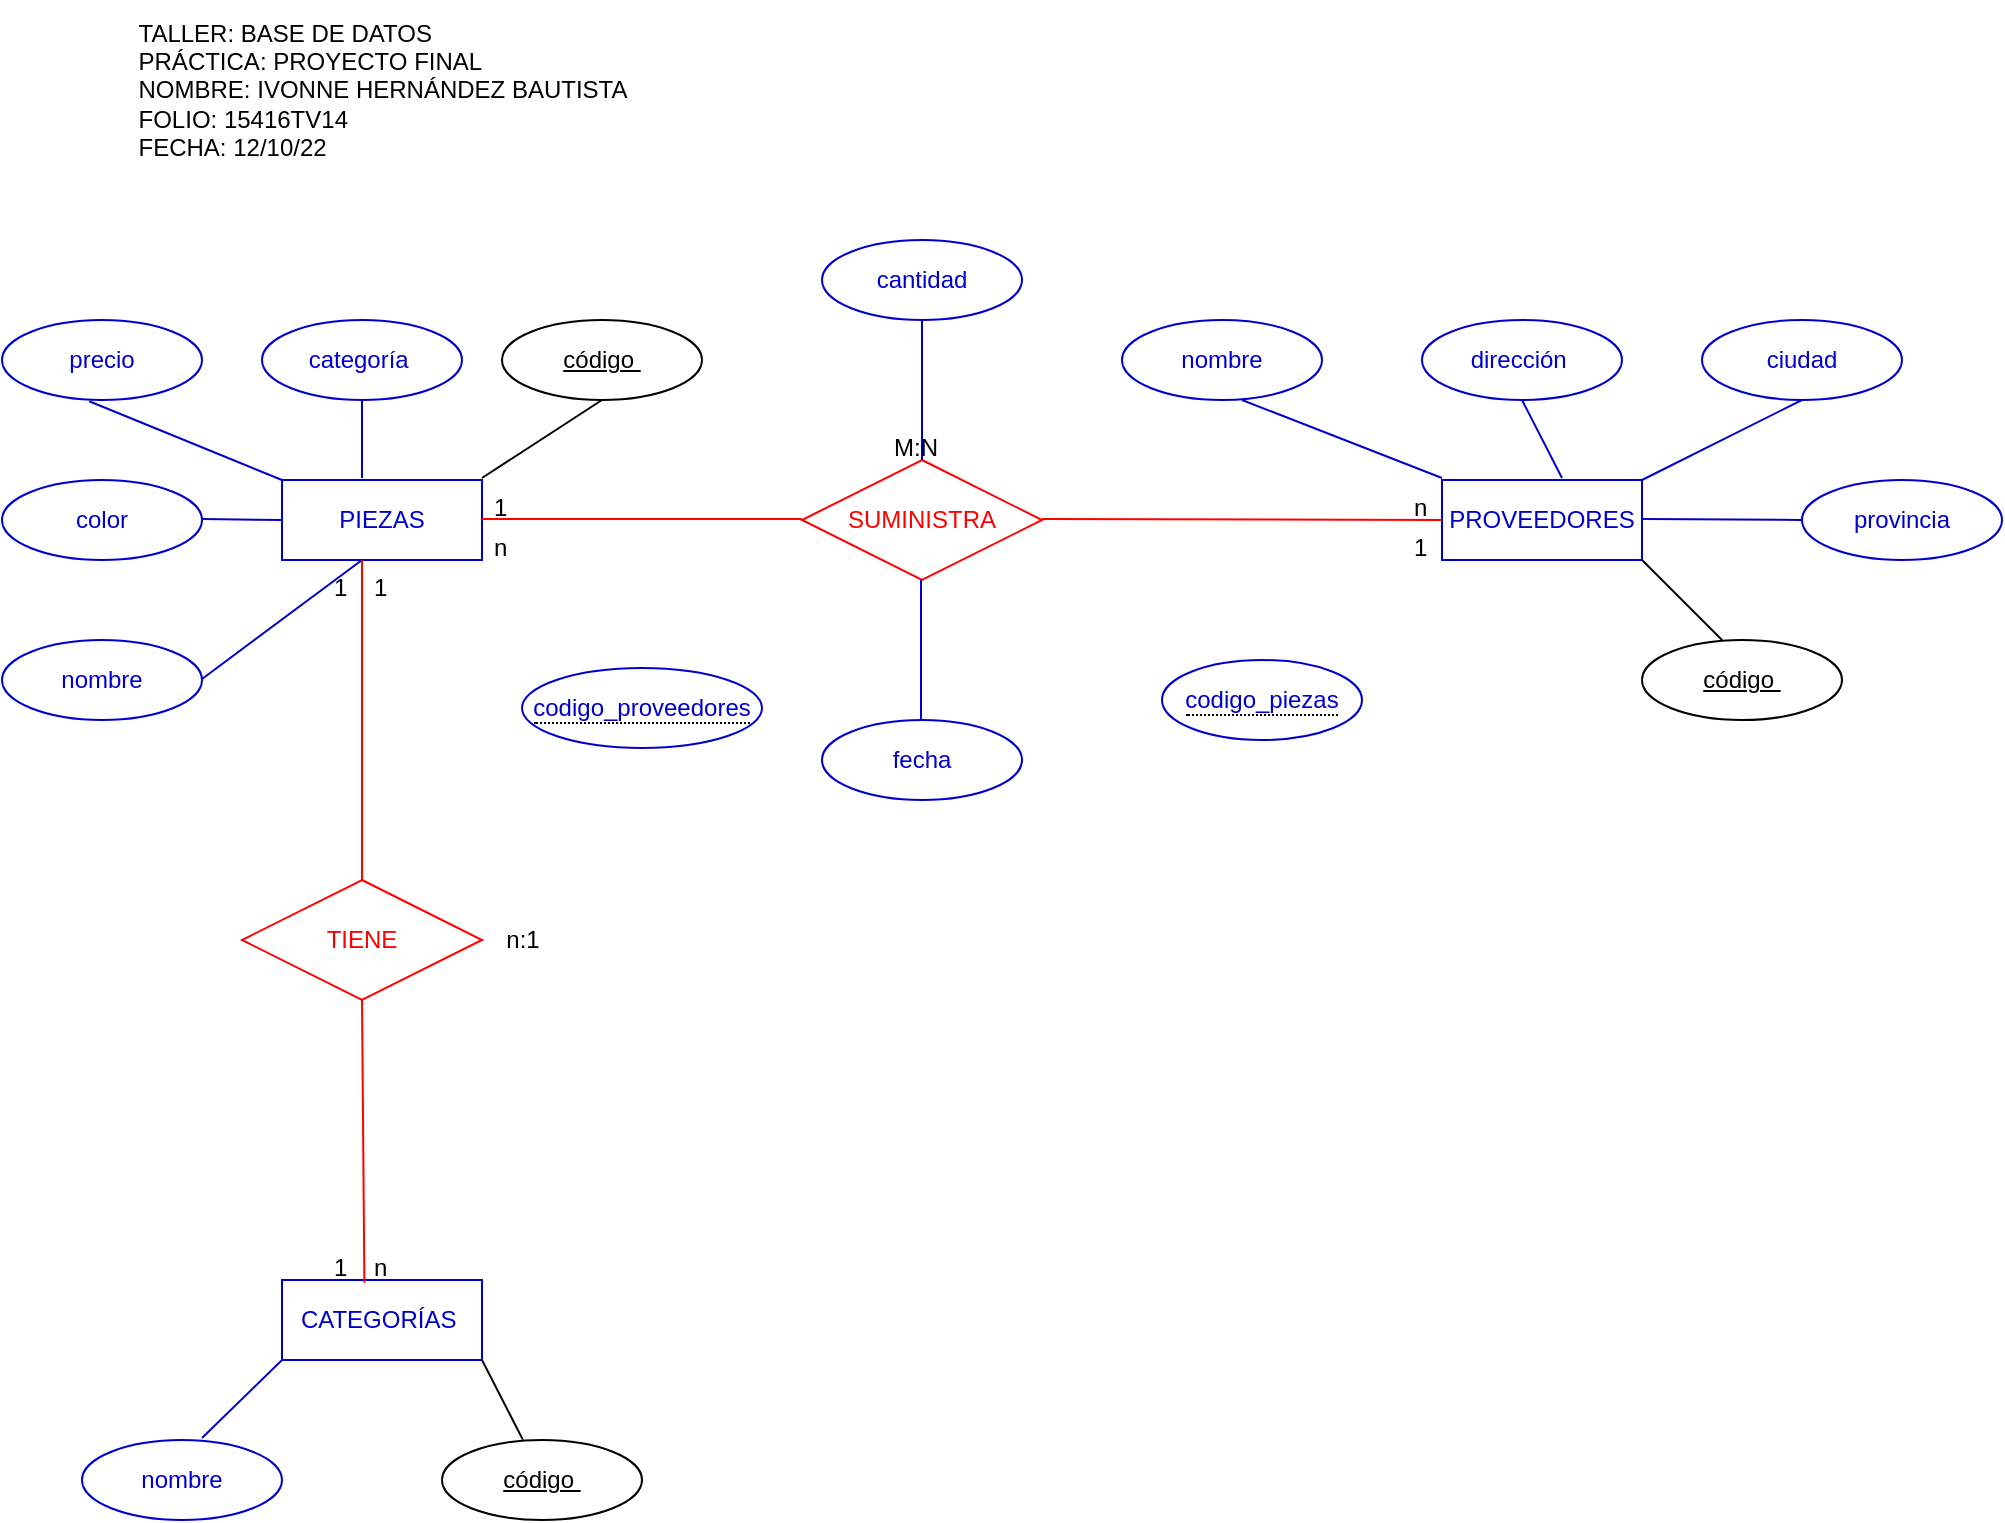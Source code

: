 <mxfile version="20.4.0" type="github">
  <diagram id="C_52Ca0h4Aw3n_u4SL9l" name="Página-1">
    <mxGraphModel dx="1038" dy="539" grid="1" gridSize="10" guides="1" tooltips="1" connect="1" arrows="1" fold="1" page="1" pageScale="1" pageWidth="1169" pageHeight="827" math="0" shadow="0">
      <root>
        <mxCell id="0" />
        <mxCell id="1" parent="0" />
        <mxCell id="GZpbhepSpUe1rYxqUkZz-1" value="&lt;font color=&quot;#0000cc&quot;&gt;PROVEEDORES&lt;/font&gt;" style="whiteSpace=wrap;html=1;align=center;strokeColor=#0000CC;" parent="1" vertex="1">
          <mxGeometry x="740" y="280" width="100" height="40" as="geometry" />
        </mxCell>
        <mxCell id="GZpbhepSpUe1rYxqUkZz-2" value="&lt;font color=&quot;#0000cc&quot;&gt;PIEZAS&lt;/font&gt;" style="whiteSpace=wrap;html=1;align=center;strokeColor=#0000CC;" parent="1" vertex="1">
          <mxGeometry x="160" y="280" width="100" height="40" as="geometry" />
        </mxCell>
        <mxCell id="GZpbhepSpUe1rYxqUkZz-3" value="&lt;font color=&quot;#0000cc&quot;&gt;CATEGORÍAS&amp;nbsp;&lt;/font&gt;" style="whiteSpace=wrap;html=1;align=center;strokeColor=#0000CC;" parent="1" vertex="1">
          <mxGeometry x="160" y="680" width="100" height="40" as="geometry" />
        </mxCell>
        <mxCell id="GZpbhepSpUe1rYxqUkZz-4" value="&lt;font color=&quot;#0000cc&quot;&gt;nombre&lt;/font&gt;" style="ellipse;whiteSpace=wrap;html=1;align=center;strokeColor=#0000CC;" parent="1" vertex="1">
          <mxGeometry x="20" y="360" width="100" height="40" as="geometry" />
        </mxCell>
        <mxCell id="GZpbhepSpUe1rYxqUkZz-5" value="&lt;font color=&quot;#0000cc&quot;&gt;dirección&amp;nbsp;&lt;/font&gt;" style="ellipse;whiteSpace=wrap;html=1;align=center;strokeColor=#0000CC;" parent="1" vertex="1">
          <mxGeometry x="730" y="200" width="100" height="40" as="geometry" />
        </mxCell>
        <mxCell id="GZpbhepSpUe1rYxqUkZz-6" value="&lt;font color=&quot;#0000cc&quot;&gt;ciudad&lt;/font&gt;" style="ellipse;whiteSpace=wrap;html=1;align=center;strokeColor=#0000CC;" parent="1" vertex="1">
          <mxGeometry x="870" y="200" width="100" height="40" as="geometry" />
        </mxCell>
        <mxCell id="GZpbhepSpUe1rYxqUkZz-7" value="&lt;font color=&quot;#0000cc&quot;&gt;provincia&lt;/font&gt;" style="ellipse;whiteSpace=wrap;html=1;align=center;strokeColor=#0000CC;" parent="1" vertex="1">
          <mxGeometry x="920" y="280" width="100" height="40" as="geometry" />
        </mxCell>
        <mxCell id="GZpbhepSpUe1rYxqUkZz-8" value="código&amp;nbsp;" style="ellipse;whiteSpace=wrap;html=1;align=center;fontStyle=4;" parent="1" vertex="1">
          <mxGeometry x="270" y="200" width="100" height="40" as="geometry" />
        </mxCell>
        <mxCell id="GZpbhepSpUe1rYxqUkZz-9" value="código&amp;nbsp;" style="ellipse;whiteSpace=wrap;html=1;align=center;fontStyle=4;strokeColor=#000000;" parent="1" vertex="1">
          <mxGeometry x="840" y="360" width="100" height="40" as="geometry" />
        </mxCell>
        <mxCell id="GZpbhepSpUe1rYxqUkZz-10" value="&lt;font color=&quot;#0000cc&quot;&gt;nombre&lt;/font&gt;" style="ellipse;whiteSpace=wrap;html=1;align=center;strokeColor=#0000CC;" parent="1" vertex="1">
          <mxGeometry x="580" y="200" width="100" height="40" as="geometry" />
        </mxCell>
        <mxCell id="GZpbhepSpUe1rYxqUkZz-11" value="&lt;font color=&quot;#0000cc&quot;&gt;color&lt;/font&gt;" style="ellipse;whiteSpace=wrap;html=1;align=center;strokeColor=#0000CC;" parent="1" vertex="1">
          <mxGeometry x="20" y="280" width="100" height="40" as="geometry" />
        </mxCell>
        <mxCell id="GZpbhepSpUe1rYxqUkZz-12" value="&lt;font color=&quot;#0000cc&quot;&gt;precio&lt;/font&gt;" style="ellipse;whiteSpace=wrap;html=1;align=center;strokeColor=#0000CC;" parent="1" vertex="1">
          <mxGeometry x="20" y="200" width="100" height="40" as="geometry" />
        </mxCell>
        <mxCell id="GZpbhepSpUe1rYxqUkZz-13" value="&lt;font color=&quot;#0000cc&quot;&gt;categoría&amp;nbsp;&lt;/font&gt;" style="ellipse;whiteSpace=wrap;html=1;align=center;strokeColor=#0000CC;" parent="1" vertex="1">
          <mxGeometry x="150" y="200" width="100" height="40" as="geometry" />
        </mxCell>
        <mxCell id="GZpbhepSpUe1rYxqUkZz-14" value="&lt;font color=&quot;#0000cc&quot;&gt;nombre&lt;/font&gt;" style="ellipse;whiteSpace=wrap;html=1;align=center;strokeColor=#0000CC;" parent="1" vertex="1">
          <mxGeometry x="60" y="760" width="100" height="40" as="geometry" />
        </mxCell>
        <mxCell id="GZpbhepSpUe1rYxqUkZz-15" value="código&amp;nbsp;" style="ellipse;whiteSpace=wrap;html=1;align=center;fontStyle=4;" parent="1" vertex="1">
          <mxGeometry x="240" y="760" width="100" height="40" as="geometry" />
        </mxCell>
        <mxCell id="GZpbhepSpUe1rYxqUkZz-16" value="&lt;font color=&quot;#ff0000&quot;&gt;SUMINISTRA&lt;/font&gt;" style="shape=rhombus;perimeter=rhombusPerimeter;whiteSpace=wrap;html=1;align=center;strokeColor=#FF0000;" parent="1" vertex="1">
          <mxGeometry x="420" y="270" width="120" height="60" as="geometry" />
        </mxCell>
        <mxCell id="GZpbhepSpUe1rYxqUkZz-18" value="&lt;font color=&quot;#ff0000&quot;&gt;TIENE&lt;/font&gt;" style="shape=rhombus;perimeter=rhombusPerimeter;whiteSpace=wrap;html=1;align=center;strokeColor=#FF0000;" parent="1" vertex="1">
          <mxGeometry x="140" y="480" width="120" height="60" as="geometry" />
        </mxCell>
        <mxCell id="GZpbhepSpUe1rYxqUkZz-19" value="" style="endArrow=none;html=1;rounded=0;fontColor=#0000CC;entryX=0.5;entryY=1;entryDx=0;entryDy=0;" parent="1" target="GZpbhepSpUe1rYxqUkZz-8" edge="1">
          <mxGeometry relative="1" as="geometry">
            <mxPoint x="260" y="279" as="sourcePoint" />
            <mxPoint x="420" y="279" as="targetPoint" />
          </mxGeometry>
        </mxCell>
        <mxCell id="GZpbhepSpUe1rYxqUkZz-20" value="" style="endArrow=none;html=1;rounded=0;fontColor=#0000CC;entryX=1;entryY=1;entryDx=0;entryDy=0;" parent="1" target="GZpbhepSpUe1rYxqUkZz-1" edge="1">
          <mxGeometry relative="1" as="geometry">
            <mxPoint x="880" y="360" as="sourcePoint" />
            <mxPoint x="940" y="321" as="targetPoint" />
          </mxGeometry>
        </mxCell>
        <mxCell id="GZpbhepSpUe1rYxqUkZz-21" value="" style="endArrow=none;html=1;rounded=0;fontColor=#0000CC;exitX=0.404;exitY=-0.005;exitDx=0;exitDy=0;exitPerimeter=0;entryX=1;entryY=1;entryDx=0;entryDy=0;" parent="1" source="GZpbhepSpUe1rYxqUkZz-15" target="GZpbhepSpUe1rYxqUkZz-3" edge="1">
          <mxGeometry relative="1" as="geometry">
            <mxPoint x="890" y="370" as="sourcePoint" />
            <mxPoint x="690" y="430" as="targetPoint" />
          </mxGeometry>
        </mxCell>
        <mxCell id="GZpbhepSpUe1rYxqUkZz-22" value="" style="endArrow=none;html=1;rounded=0;fontColor=#0000CC;strokeColor=#0000CC;" parent="1" edge="1">
          <mxGeometry relative="1" as="geometry">
            <mxPoint x="640" y="240" as="sourcePoint" />
            <mxPoint x="740" y="279" as="targetPoint" />
          </mxGeometry>
        </mxCell>
        <mxCell id="GZpbhepSpUe1rYxqUkZz-23" value="" style="endArrow=none;html=1;rounded=0;fontColor=#0000CC;strokeColor=#0000CC;" parent="1" edge="1">
          <mxGeometry relative="1" as="geometry">
            <mxPoint x="840" y="299.5" as="sourcePoint" />
            <mxPoint x="920" y="300" as="targetPoint" />
          </mxGeometry>
        </mxCell>
        <mxCell id="GZpbhepSpUe1rYxqUkZz-24" value="" style="endArrow=none;html=1;rounded=0;fontColor=#0000CC;strokeColor=#0000CC;entryX=0.5;entryY=1;entryDx=0;entryDy=0;" parent="1" target="GZpbhepSpUe1rYxqUkZz-6" edge="1">
          <mxGeometry relative="1" as="geometry">
            <mxPoint x="840" y="280" as="sourcePoint" />
            <mxPoint x="1000" y="280" as="targetPoint" />
          </mxGeometry>
        </mxCell>
        <mxCell id="GZpbhepSpUe1rYxqUkZz-25" value="" style="endArrow=none;html=1;rounded=0;fontColor=#0000CC;strokeColor=#0000CC;entryX=0.5;entryY=1;entryDx=0;entryDy=0;" parent="1" target="GZpbhepSpUe1rYxqUkZz-5" edge="1">
          <mxGeometry relative="1" as="geometry">
            <mxPoint x="800" y="279" as="sourcePoint" />
            <mxPoint x="960" y="279" as="targetPoint" />
          </mxGeometry>
        </mxCell>
        <mxCell id="GZpbhepSpUe1rYxqUkZz-26" value="" style="endArrow=none;html=1;rounded=0;fontColor=#0000CC;strokeColor=#0000CC;entryX=0.5;entryY=1;entryDx=0;entryDy=0;" parent="1" target="GZpbhepSpUe1rYxqUkZz-13" edge="1">
          <mxGeometry relative="1" as="geometry">
            <mxPoint x="200" y="279" as="sourcePoint" />
            <mxPoint x="360" y="279" as="targetPoint" />
          </mxGeometry>
        </mxCell>
        <mxCell id="GZpbhepSpUe1rYxqUkZz-27" value="" style="endArrow=none;html=1;rounded=0;fontColor=#0000CC;strokeColor=#0000CC;entryX=0.436;entryY=1.015;entryDx=0;entryDy=0;entryPerimeter=0;" parent="1" target="GZpbhepSpUe1rYxqUkZz-12" edge="1">
          <mxGeometry relative="1" as="geometry">
            <mxPoint x="160" y="280" as="sourcePoint" />
            <mxPoint x="320" y="280" as="targetPoint" />
          </mxGeometry>
        </mxCell>
        <mxCell id="GZpbhepSpUe1rYxqUkZz-28" value="" style="endArrow=none;html=1;rounded=0;fontColor=#0000CC;strokeColor=#0000CC;" parent="1" edge="1">
          <mxGeometry relative="1" as="geometry">
            <mxPoint x="120" y="299.5" as="sourcePoint" />
            <mxPoint x="160" y="300" as="targetPoint" />
          </mxGeometry>
        </mxCell>
        <mxCell id="GZpbhepSpUe1rYxqUkZz-29" value="" style="endArrow=none;html=1;rounded=0;fontColor=#0000CC;strokeColor=#0000CC;" parent="1" edge="1">
          <mxGeometry relative="1" as="geometry">
            <mxPoint x="120" y="379.5" as="sourcePoint" />
            <mxPoint x="200" y="320" as="targetPoint" />
          </mxGeometry>
        </mxCell>
        <mxCell id="GZpbhepSpUe1rYxqUkZz-30" value="" style="endArrow=none;html=1;rounded=0;fontColor=#0000CC;strokeColor=#0000CC;entryX=0;entryY=1;entryDx=0;entryDy=0;" parent="1" target="GZpbhepSpUe1rYxqUkZz-3" edge="1">
          <mxGeometry relative="1" as="geometry">
            <mxPoint x="120" y="759" as="sourcePoint" />
            <mxPoint x="280" y="759" as="targetPoint" />
          </mxGeometry>
        </mxCell>
        <mxCell id="GZpbhepSpUe1rYxqUkZz-31" value="" style="endArrow=none;html=1;rounded=0;fontColor=#0000CC;strokeColor=#FF0000;entryX=0;entryY=0.5;entryDx=0;entryDy=0;" parent="1" target="GZpbhepSpUe1rYxqUkZz-1" edge="1">
          <mxGeometry relative="1" as="geometry">
            <mxPoint x="540" y="299.5" as="sourcePoint" />
            <mxPoint x="700" y="299.5" as="targetPoint" />
          </mxGeometry>
        </mxCell>
        <mxCell id="GZpbhepSpUe1rYxqUkZz-32" value="" style="endArrow=none;html=1;rounded=0;fontColor=#0000CC;strokeColor=#FF0000;" parent="1" edge="1">
          <mxGeometry relative="1" as="geometry">
            <mxPoint x="260" y="299.5" as="sourcePoint" />
            <mxPoint x="420" y="299.5" as="targetPoint" />
          </mxGeometry>
        </mxCell>
        <mxCell id="GZpbhepSpUe1rYxqUkZz-33" value="" style="endArrow=none;html=1;rounded=0;fontColor=#0000CC;strokeColor=#FF0000;entryX=0.412;entryY=0.035;entryDx=0;entryDy=0;entryPerimeter=0;" parent="1" target="GZpbhepSpUe1rYxqUkZz-3" edge="1">
          <mxGeometry relative="1" as="geometry">
            <mxPoint x="200" y="540" as="sourcePoint" />
            <mxPoint x="360" y="540" as="targetPoint" />
          </mxGeometry>
        </mxCell>
        <mxCell id="GZpbhepSpUe1rYxqUkZz-34" value="" style="endArrow=none;html=1;rounded=0;fontColor=#0000CC;strokeColor=#FF0000;entryX=0.4;entryY=1;entryDx=0;entryDy=0;entryPerimeter=0;" parent="1" target="GZpbhepSpUe1rYxqUkZz-2" edge="1">
          <mxGeometry relative="1" as="geometry">
            <mxPoint x="200" y="480" as="sourcePoint" />
            <mxPoint x="360" y="480" as="targetPoint" />
          </mxGeometry>
        </mxCell>
        <mxCell id="GZpbhepSpUe1rYxqUkZz-35" value="1" style="text;strokeColor=none;fillColor=none;spacingLeft=4;spacingRight=4;overflow=hidden;rotatable=0;points=[[0,0.5],[1,0.5]];portConstraint=eastwest;fontSize=12;fontColor=#000000;" parent="1" vertex="1">
          <mxGeometry x="180" y="320" width="20" height="30" as="geometry" />
        </mxCell>
        <mxCell id="GZpbhepSpUe1rYxqUkZz-36" value="1" style="text;strokeColor=none;fillColor=none;spacingLeft=4;spacingRight=4;overflow=hidden;rotatable=0;points=[[0,0.5],[1,0.5]];portConstraint=eastwest;fontSize=12;fontColor=#000000;" parent="1" vertex="1">
          <mxGeometry x="180" y="660" width="20" height="30" as="geometry" />
        </mxCell>
        <mxCell id="GZpbhepSpUe1rYxqUkZz-37" value="1" style="text;strokeColor=none;fillColor=none;spacingLeft=4;spacingRight=4;overflow=hidden;rotatable=0;points=[[0,0.5],[1,0.5]];portConstraint=eastwest;fontSize=12;fontColor=#000000;" parent="1" vertex="1">
          <mxGeometry x="260" y="280" width="20" height="30" as="geometry" />
        </mxCell>
        <mxCell id="GZpbhepSpUe1rYxqUkZz-38" value="n" style="text;strokeColor=none;fillColor=none;spacingLeft=4;spacingRight=4;overflow=hidden;rotatable=0;points=[[0,0.5],[1,0.5]];portConstraint=eastwest;fontSize=12;fontColor=#000000;" parent="1" vertex="1">
          <mxGeometry x="720" y="280" width="20" height="30" as="geometry" />
        </mxCell>
        <mxCell id="GZpbhepSpUe1rYxqUkZz-42" value="n" style="text;strokeColor=none;fillColor=none;spacingLeft=4;spacingRight=4;overflow=hidden;rotatable=0;points=[[0,0.5],[1,0.5]];portConstraint=eastwest;fontSize=12;fontColor=#000000;" parent="1" vertex="1">
          <mxGeometry x="260" y="300" width="20" height="30" as="geometry" />
        </mxCell>
        <mxCell id="GZpbhepSpUe1rYxqUkZz-43" value="1" style="text;strokeColor=none;fillColor=none;spacingLeft=4;spacingRight=4;overflow=hidden;rotatable=0;points=[[0,0.5],[1,0.5]];portConstraint=eastwest;fontSize=12;fontColor=#000000;" parent="1" vertex="1">
          <mxGeometry x="720" y="300" width="20" height="30" as="geometry" />
        </mxCell>
        <mxCell id="GZpbhepSpUe1rYxqUkZz-46" value="&lt;div style=&quot;text-align: left;&quot;&gt;&lt;span style=&quot;background-color: initial;&quot;&gt;&lt;font style=&quot;vertical-align: inherit;&quot;&gt;&lt;font style=&quot;vertical-align: inherit;&quot;&gt;&lt;font style=&quot;vertical-align: inherit;&quot;&gt;&lt;font style=&quot;vertical-align: inherit;&quot;&gt;&lt;font style=&quot;vertical-align: inherit;&quot;&gt;&lt;font style=&quot;vertical-align: inherit;&quot;&gt;&lt;font style=&quot;vertical-align: inherit;&quot;&gt;&lt;font style=&quot;vertical-align: inherit;&quot;&gt;TALLER: BASE DE DATOS&lt;/font&gt;&lt;/font&gt;&lt;/font&gt;&lt;/font&gt;&lt;/font&gt;&lt;/font&gt;&lt;/font&gt;&lt;/font&gt;&lt;/span&gt;&lt;/div&gt;&lt;font style=&quot;vertical-align: inherit;&quot;&gt;&lt;font style=&quot;vertical-align: inherit;&quot;&gt;&lt;font style=&quot;vertical-align: inherit;&quot;&gt;&lt;font style=&quot;vertical-align: inherit;&quot;&gt;&lt;font style=&quot;vertical-align: inherit;&quot;&gt;&lt;font style=&quot;vertical-align: inherit;&quot;&gt;&lt;font style=&quot;vertical-align: inherit;&quot;&gt;&lt;font style=&quot;vertical-align: inherit;&quot;&gt;&lt;font style=&quot;vertical-align: inherit;&quot;&gt;&lt;font style=&quot;vertical-align: inherit;&quot;&gt;&lt;div style=&quot;text-align: left;&quot;&gt;&lt;span style=&quot;background-color: initial;&quot;&gt;&lt;font style=&quot;vertical-align: inherit;&quot;&gt;&lt;font style=&quot;vertical-align: inherit;&quot;&gt;&lt;font style=&quot;vertical-align: inherit;&quot;&gt;&lt;font style=&quot;vertical-align: inherit;&quot;&gt;&lt;font style=&quot;vertical-align: inherit;&quot;&gt;&lt;font style=&quot;vertical-align: inherit;&quot;&gt;PRÁCTICA: PROYECTO FINAL&lt;/font&gt;&lt;/font&gt;&lt;/font&gt;&lt;/font&gt;&lt;/font&gt;&lt;/font&gt;&lt;/span&gt;&lt;/div&gt;&lt;/font&gt;&lt;/font&gt;&lt;/font&gt;&lt;/font&gt;&lt;font style=&quot;vertical-align: inherit;&quot;&gt;&lt;div style=&quot;text-align: left;&quot;&gt;&lt;span style=&quot;background-color: initial;&quot;&gt;&lt;font style=&quot;vertical-align: inherit;&quot;&gt;&lt;font style=&quot;vertical-align: inherit;&quot;&gt;&lt;font style=&quot;vertical-align: inherit;&quot;&gt;&lt;font style=&quot;vertical-align: inherit;&quot;&gt;&lt;font style=&quot;vertical-align: inherit;&quot;&gt;&lt;font style=&quot;vertical-align: inherit;&quot;&gt;&lt;font style=&quot;vertical-align: inherit;&quot;&gt;&lt;font style=&quot;vertical-align: inherit;&quot;&gt;NOMBRE: IVONNE HERNÁNDEZ BAUTISTA&lt;/font&gt;&lt;/font&gt;&lt;/font&gt;&lt;/font&gt;&lt;/font&gt;&lt;/font&gt;&lt;/font&gt;&lt;/font&gt;&lt;/span&gt;&lt;/div&gt;&lt;div style=&quot;text-align: left;&quot;&gt;&lt;span style=&quot;background-color: initial;&quot;&gt;&lt;font style=&quot;vertical-align: inherit;&quot;&gt;&lt;font style=&quot;vertical-align: inherit;&quot;&gt;&lt;font style=&quot;vertical-align: inherit;&quot;&gt;&lt;font style=&quot;vertical-align: inherit;&quot;&gt;FOLIO: 15416TV14&lt;/font&gt;&lt;/font&gt;&lt;/font&gt;&lt;/font&gt;&lt;/span&gt;&lt;/div&gt;&lt;div style=&quot;text-align: left;&quot;&gt;&lt;span style=&quot;background-color: initial;&quot;&gt;&lt;font style=&quot;vertical-align: inherit;&quot;&gt;&lt;font style=&quot;vertical-align: inherit;&quot;&gt;&lt;font style=&quot;vertical-align: inherit;&quot;&gt;&lt;font style=&quot;vertical-align: inherit;&quot;&gt;&lt;font style=&quot;vertical-align: inherit;&quot;&gt;&lt;font style=&quot;vertical-align: inherit;&quot;&gt;FECHA: 12/10/22&lt;/font&gt;&lt;/font&gt;&lt;/font&gt;&lt;/font&gt;&lt;/font&gt;&lt;/font&gt;&lt;/span&gt;&lt;/div&gt;&lt;/font&gt;&lt;/font&gt;&lt;/font&gt;&lt;/font&gt;&lt;/font&gt;&lt;/font&gt;&lt;/font&gt;" style="text;html=1;align=center;verticalAlign=middle;resizable=0;points=[];autosize=1;strokeColor=none;fillColor=none;" parent="1" vertex="1">
          <mxGeometry x="75" y="40" width="270" height="90" as="geometry" />
        </mxCell>
        <mxCell id="9TSrdUc9qVJ3VwBVBve3-1" value="&lt;font color=&quot;#0000cc&quot;&gt;cantidad&lt;/font&gt;" style="ellipse;whiteSpace=wrap;html=1;align=center;strokeColor=#0000CC;" parent="1" vertex="1">
          <mxGeometry x="430" y="160" width="100" height="40" as="geometry" />
        </mxCell>
        <mxCell id="9TSrdUc9qVJ3VwBVBve3-2" value="&lt;font color=&quot;#0000cc&quot;&gt;fecha&lt;/font&gt;" style="ellipse;whiteSpace=wrap;html=1;align=center;strokeColor=#0000CC;" parent="1" vertex="1">
          <mxGeometry x="430" y="400" width="100" height="40" as="geometry" />
        </mxCell>
        <mxCell id="9TSrdUc9qVJ3VwBVBve3-3" value="" style="endArrow=none;html=1;rounded=0;fontColor=#0000CC;strokeColor=#0000CC;entryX=0.5;entryY=1;entryDx=0;entryDy=0;" parent="1" target="9TSrdUc9qVJ3VwBVBve3-1" edge="1">
          <mxGeometry relative="1" as="geometry">
            <mxPoint x="480" y="270" as="sourcePoint" />
            <mxPoint x="580" y="309" as="targetPoint" />
          </mxGeometry>
        </mxCell>
        <mxCell id="9TSrdUc9qVJ3VwBVBve3-4" value="" style="endArrow=none;html=1;rounded=0;fontColor=#0000CC;strokeColor=#0000CC;entryX=0.5;entryY=1;entryDx=0;entryDy=0;" parent="1" edge="1">
          <mxGeometry relative="1" as="geometry">
            <mxPoint x="479.5" y="400" as="sourcePoint" />
            <mxPoint x="479.5" y="330" as="targetPoint" />
          </mxGeometry>
        </mxCell>
        <mxCell id="9TSrdUc9qVJ3VwBVBve3-5" value="M:N" style="text;strokeColor=none;fillColor=none;spacingLeft=4;spacingRight=4;overflow=hidden;rotatable=0;points=[[0,0.5],[1,0.5]];portConstraint=eastwest;fontSize=12;fontColor=#000000;" parent="1" vertex="1">
          <mxGeometry x="460" y="250" width="40" height="30" as="geometry" />
        </mxCell>
        <mxCell id="9TSrdUc9qVJ3VwBVBve3-8" value="n:1" style="text;html=1;align=center;verticalAlign=middle;resizable=0;points=[];autosize=1;strokeColor=none;fillColor=none;" parent="1" vertex="1">
          <mxGeometry x="260" y="495" width="40" height="30" as="geometry" />
        </mxCell>
        <mxCell id="9TSrdUc9qVJ3VwBVBve3-9" value="n" style="text;strokeColor=none;fillColor=none;spacingLeft=4;spacingRight=4;overflow=hidden;rotatable=0;points=[[0,0.5],[1,0.5]];portConstraint=eastwest;fontSize=12;fontColor=#000000;" parent="1" vertex="1">
          <mxGeometry x="200" y="660" width="20" height="30" as="geometry" />
        </mxCell>
        <mxCell id="9TSrdUc9qVJ3VwBVBve3-10" value="1" style="text;strokeColor=none;fillColor=none;spacingLeft=4;spacingRight=4;overflow=hidden;rotatable=0;points=[[0,0.5],[1,0.5]];portConstraint=eastwest;fontSize=12;fontColor=#000000;" parent="1" vertex="1">
          <mxGeometry x="200" y="320" width="30" height="30" as="geometry" />
        </mxCell>
        <mxCell id="Bm9kfSRMv_4kO2oy8bwt-1" value="&lt;span style=&quot;border-bottom: 1px dotted&quot;&gt;&lt;font color=&quot;#0000cc&quot;&gt;codigo_piezas&lt;/font&gt;&lt;/span&gt;" style="ellipse;whiteSpace=wrap;html=1;align=center;strokeColor=#0000CC;" vertex="1" parent="1">
          <mxGeometry x="600" y="370" width="100" height="40" as="geometry" />
        </mxCell>
        <mxCell id="Bm9kfSRMv_4kO2oy8bwt-2" value="&lt;span style=&quot;border-bottom: 1px dotted&quot;&gt;&lt;font color=&quot;#0000cc&quot;&gt;codigo_proveedores&lt;/font&gt;&lt;/span&gt;" style="ellipse;whiteSpace=wrap;html=1;align=center;strokeColor=#0000CC;" vertex="1" parent="1">
          <mxGeometry x="280" y="374" width="120" height="40" as="geometry" />
        </mxCell>
      </root>
    </mxGraphModel>
  </diagram>
</mxfile>
